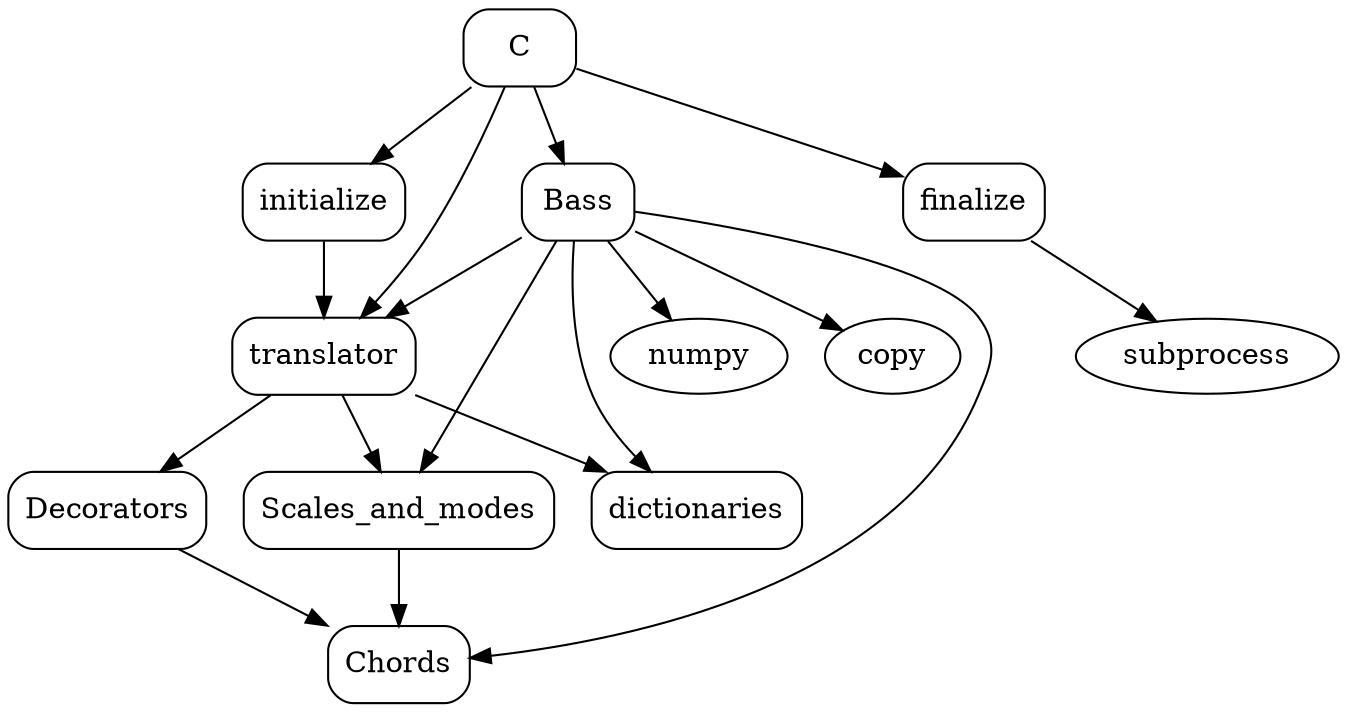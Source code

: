 digraph G {
	graph [bb="0,0,566.15,329",
		dpi=300,
		grap_name="TOP-DOWN design"
	];
	node [label="\N"];
	C	 [height=0.51389,
		pos="213.5,310.5",
		shape=Mrecord,
		width=0.75];
	initialize	 [height=0.51389,
		pos="128.5,237.5",
		shape=Mrecord,
		width=0.83333];
	C -> initialize	 [pos="e,148.89,255.53 192.92,292.31 182.07,283.24 168.58,271.98 156.75,262.1"];
	translator	 [height=0.51389,
		pos="128.5,164.5",
		shape=Mrecord,
		width=0.94444];
	C -> translator	 [pos="e,142.23,182.84 205.8,292.38 197.24,273.85 182.61,243.64 167.5,219 161.73,209.59 154.81,199.72 148.4,191.05"];
	Bass	 [height=0.51389,
		pos="241.5,237.5",
		shape=Mrecord,
		width=0.75];
	C -> Bass	 [pos="e,234.78,255.53 220.28,292.31 223.51,284.12 227.45,274.12 231.06,264.98"];
	finalize	 [height=0.51389,
		pos="413.5,237.5",
		shape=Mrecord,
		width=0.76389];
	C -> finalize	 [pos="e,385.8,248.33 240.89,299.78 276,287.31 337.02,265.65 376.31,251.7"];
	initialize -> translator	 [pos="e,128.5,182.53 128.5,219.31 128.5,211.29 128.5,201.55 128.5,192.57"];
	dictionaries	 [height=0.51389,
		pos="280.5,91.5",
		shape=Mrecord,
		width=1.1111];
	translator -> dictionaries	 [pos="e,243.85,109.62 162.61,147.57 183.84,137.65 211.42,124.77 234.56,113.96"];
	Scales_and_modes	 [height=0.51389,
		pos="159.5,91.5",
		shape=Mrecord,
		width=1.7361];
	translator -> Scales_and_modes	 [pos="e,152.06,109.53 136,146.31 139.58,138.12 143.95,128.12 147.94,118.98"];
	Decorators	 [height=0.51389,
		pos="39.5,91.5",
		shape=Mrecord,
		width=1.0972];
	translator -> Decorators	 [pos="e,60.846,109.53 106.96,146.31 95.477,137.16 81.192,125.76 68.727,115.82"];
	Chords	 [height=0.51389,
		pos="159.5,18.5",
		shape=Mrecord,
		width=0.81944];
	Scales_and_modes -> Chords	 [pos="e,159.5,36.529 159.5,73.313 159.5,65.289 159.5,55.547 159.5,46.569"];
	Decorators -> Chords	 [pos="e,130.58,36.614 68.243,73.494 84.303,63.991 104.51,52.036 121.82,41.792"];
	Bass -> translator	 [pos="e,155.74,182.61 214.43,219.49 199.45,210.08 180.63,198.26 164.43,188.07"];
	Bass -> dictionaries	 [pos="e,266.85,109.74 240.22,219.37 239.39,200.82 239.64,170.6 247.5,146 250.61,136.28 255.85,126.52 261.25,118.05"];
	Bass -> Scales_and_modes	 [pos="e,169.22,109.56 231.77,219.42 217.53,194.41 190.9,147.64 174.24,118.39"];
	Bass -> Chords	 [pos="e,189.11,22.735 268.82,237.15 308.25,236.41 380.03,228.46 413.5,183 423.25,169.76 420.32,160.96 413.5,146 375.84,63.369 260.72,34.148 \
199.22,24.263"];
	numpy	 [height=0.5,
		pos="292.5,164.5",
		width=0.99297];
	Bass -> numpy	 [pos="e,280.97,181.56 253.85,219.31 260.23,210.43 268.13,199.43 275.12,189.7"];
	copy	 [height=0.5,
		pos="375.5,164.5",
		width=0.81243];
	Bass -> copy	 [pos="e,354.15,176.81 268.62,222.13 290.8,210.38 322.15,193.77 345.16,181.58"];
	subprocess	 [height=0.5,
		pos="513.5,164.5",
		width=1.4624];
	finalize -> subprocess	 [pos="e,491.79,180.91 437.45,219.49 451.27,209.69 468.76,197.26 483.49,186.81"];
}
